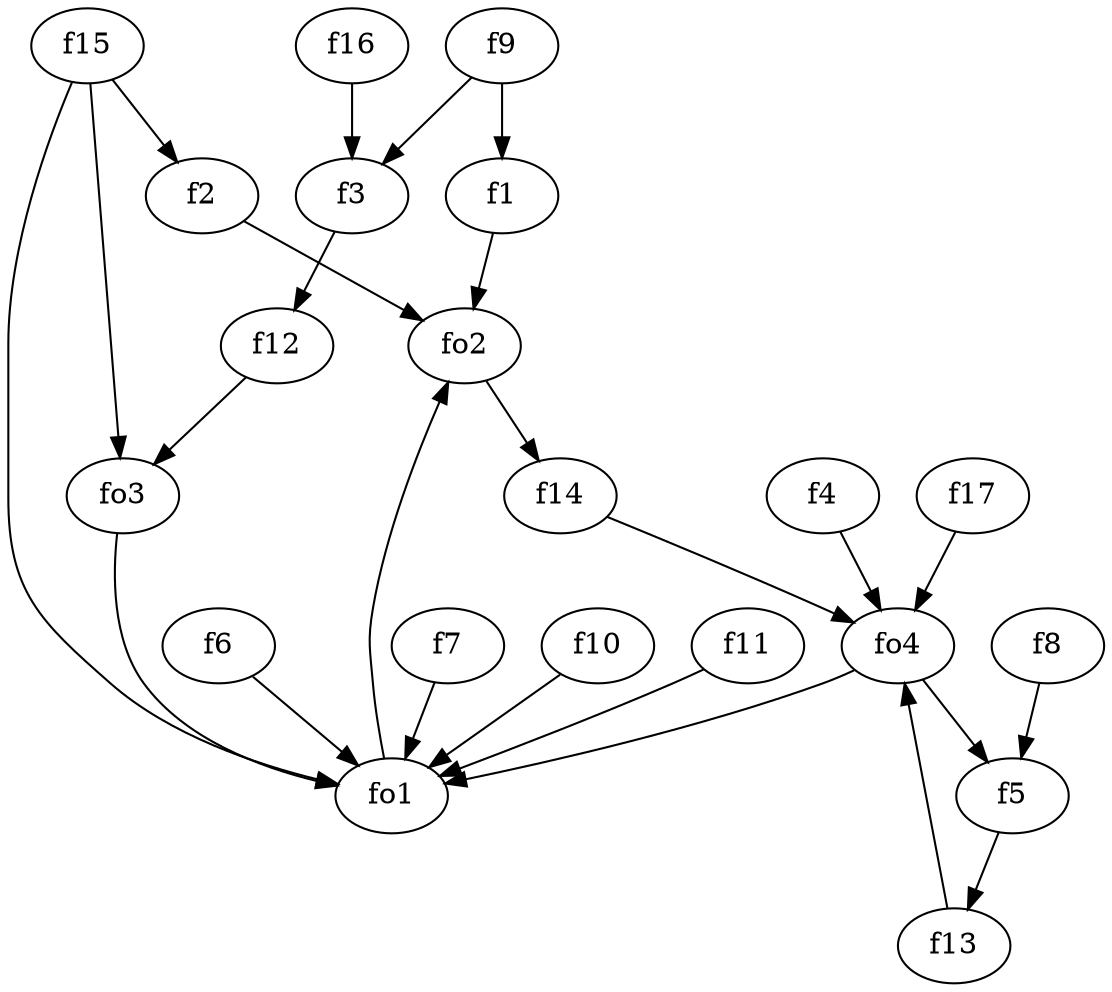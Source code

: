 strict digraph  {
f1;
f2;
f3;
f4;
f5;
f6;
f7;
f8;
f9;
f10;
f11;
f12;
f13;
f14;
f15;
f16;
f17;
fo1;
fo2;
fo3;
fo4;
f1 -> fo2  [weight=2];
f2 -> fo2  [weight=2];
f3 -> f12  [weight=2];
f4 -> fo4  [weight=2];
f5 -> f13  [weight=2];
f6 -> fo1  [weight=2];
f7 -> fo1  [weight=2];
f8 -> f5  [weight=2];
f9 -> f3  [weight=2];
f9 -> f1  [weight=2];
f10 -> fo1  [weight=2];
f11 -> fo1  [weight=2];
f12 -> fo3  [weight=2];
f13 -> fo4  [weight=2];
f14 -> fo4  [weight=2];
f15 -> fo1  [weight=2];
f15 -> f2  [weight=2];
f15 -> fo3  [weight=2];
f16 -> f3  [weight=2];
f17 -> fo4  [weight=2];
fo1 -> fo2  [weight=2];
fo2 -> f14  [weight=2];
fo3 -> fo1  [weight=2];
fo4 -> fo1  [weight=2];
fo4 -> f5  [weight=2];
}
